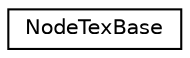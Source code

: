 digraph G
{
  edge [fontname="Helvetica",fontsize="10",labelfontname="Helvetica",labelfontsize="10"];
  node [fontname="Helvetica",fontsize="10",shape=record];
  rankdir=LR;
  Node1 [label="NodeTexBase",height=0.2,width=0.4,color="black", fillcolor="white", style="filled",URL="$d8/d51/structNodeTexBase.html"];
}
